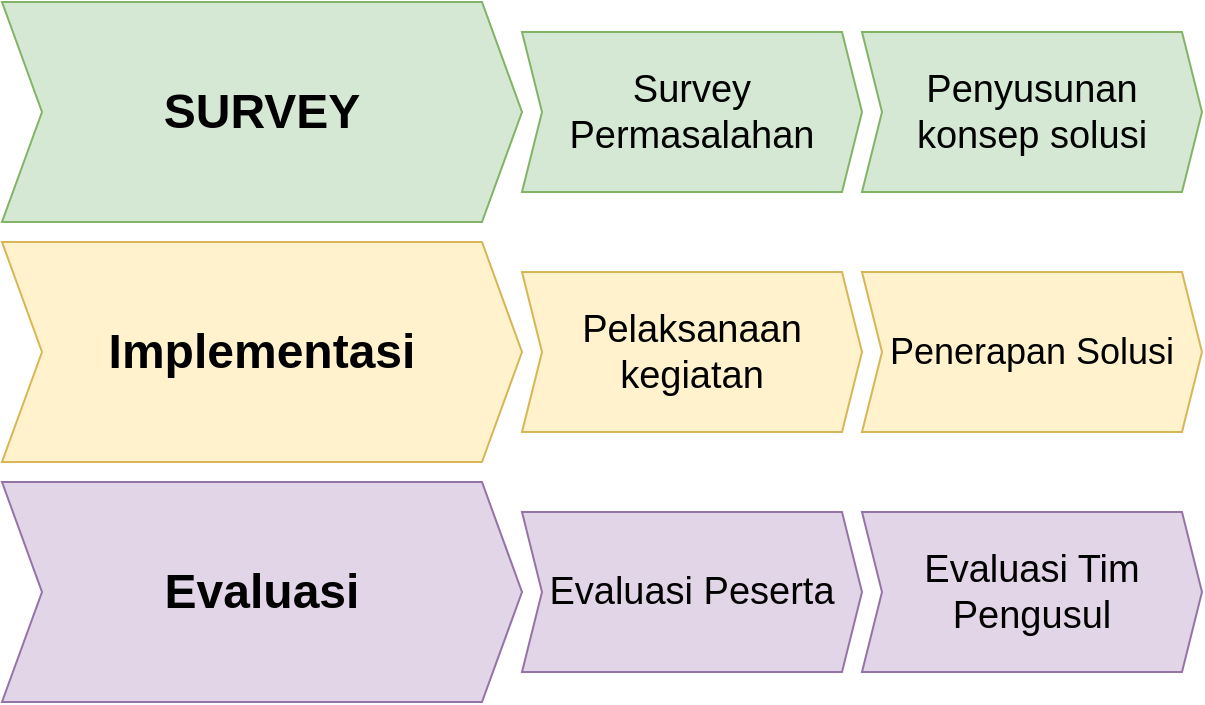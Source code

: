 <mxfile version="14.6.0" type="device"><diagram id="izxPJdnnhq_NMncfUQSb" name="Halaman-1"><mxGraphModel dx="868" dy="520" grid="1" gridSize="10" guides="1" tooltips="1" connect="1" arrows="1" fold="1" page="1" pageScale="1" pageWidth="1180" pageHeight="950" math="0" shadow="0"><root><mxCell id="0"/><mxCell id="1" parent="0"/><mxCell id="3oswR-1te9XEcElZ191H-1" value="&lt;b&gt;&lt;font style=&quot;font-size: 24px&quot;&gt;SURVEY&lt;/font&gt;&lt;/b&gt;" style="shape=step;perimeter=stepPerimeter;whiteSpace=wrap;html=1;fixedSize=1;fillColor=#d5e8d4;strokeColor=#82b366;" vertex="1" parent="1"><mxGeometry x="80" y="160" width="260" height="110" as="geometry"/></mxCell><mxCell id="3oswR-1te9XEcElZ191H-3" value="&lt;span style=&quot;font-size: 19px&quot;&gt;Survey Permasalahan&lt;/span&gt;" style="shape=step;perimeter=stepPerimeter;whiteSpace=wrap;html=1;fixedSize=1;size=10;fillColor=#d5e8d4;strokeColor=#82b366;" vertex="1" parent="1"><mxGeometry x="340" y="175" width="170" height="80" as="geometry"/></mxCell><mxCell id="3oswR-1te9XEcElZ191H-4" value="&lt;span style=&quot;font-size: 19px&quot;&gt;Penyusunan konsep solusi&lt;/span&gt;" style="shape=step;perimeter=stepPerimeter;whiteSpace=wrap;html=1;fixedSize=1;size=10;fillColor=#d5e8d4;strokeColor=#82b366;" vertex="1" parent="1"><mxGeometry x="510" y="175" width="170" height="80" as="geometry"/></mxCell><mxCell id="3oswR-1te9XEcElZ191H-5" value="&lt;b&gt;&lt;font style=&quot;font-size: 24px&quot;&gt;Implementasi&lt;/font&gt;&lt;/b&gt;" style="shape=step;perimeter=stepPerimeter;whiteSpace=wrap;html=1;fixedSize=1;fillColor=#fff2cc;strokeColor=#d6b656;" vertex="1" parent="1"><mxGeometry x="80" y="280" width="260" height="110" as="geometry"/></mxCell><mxCell id="3oswR-1te9XEcElZ191H-6" value="&lt;span style=&quot;font-size: 19px&quot;&gt;Pelaksanaan kegiatan&lt;/span&gt;" style="shape=step;perimeter=stepPerimeter;whiteSpace=wrap;html=1;fixedSize=1;size=10;fillColor=#fff2cc;strokeColor=#d6b656;" vertex="1" parent="1"><mxGeometry x="340" y="295" width="170" height="80" as="geometry"/></mxCell><mxCell id="3oswR-1te9XEcElZ191H-7" value="&lt;font style=&quot;font-size: 18px&quot;&gt;Penerapan Solusi&lt;/font&gt;" style="shape=step;perimeter=stepPerimeter;whiteSpace=wrap;html=1;fixedSize=1;size=10;fillColor=#fff2cc;strokeColor=#d6b656;" vertex="1" parent="1"><mxGeometry x="510" y="295" width="170" height="80" as="geometry"/></mxCell><mxCell id="3oswR-1te9XEcElZ191H-8" value="&lt;b&gt;&lt;font style=&quot;font-size: 24px&quot;&gt;Evaluasi&lt;/font&gt;&lt;/b&gt;" style="shape=step;perimeter=stepPerimeter;whiteSpace=wrap;html=1;fixedSize=1;fillColor=#e1d5e7;strokeColor=#9673a6;" vertex="1" parent="1"><mxGeometry x="80" y="400" width="260" height="110" as="geometry"/></mxCell><mxCell id="3oswR-1te9XEcElZ191H-9" value="&lt;span style=&quot;font-size: 19px&quot;&gt;Evaluasi Peserta&lt;/span&gt;" style="shape=step;perimeter=stepPerimeter;whiteSpace=wrap;html=1;fixedSize=1;size=10;fillColor=#e1d5e7;strokeColor=#9673a6;" vertex="1" parent="1"><mxGeometry x="340" y="415" width="170" height="80" as="geometry"/></mxCell><mxCell id="3oswR-1te9XEcElZ191H-10" value="&lt;span style=&quot;font-size: 19px&quot;&gt;Evaluasi Tim Pengusul&lt;/span&gt;" style="shape=step;perimeter=stepPerimeter;whiteSpace=wrap;html=1;fixedSize=1;size=10;fillColor=#e1d5e7;strokeColor=#9673a6;" vertex="1" parent="1"><mxGeometry x="510" y="415" width="170" height="80" as="geometry"/></mxCell></root></mxGraphModel></diagram></mxfile>
